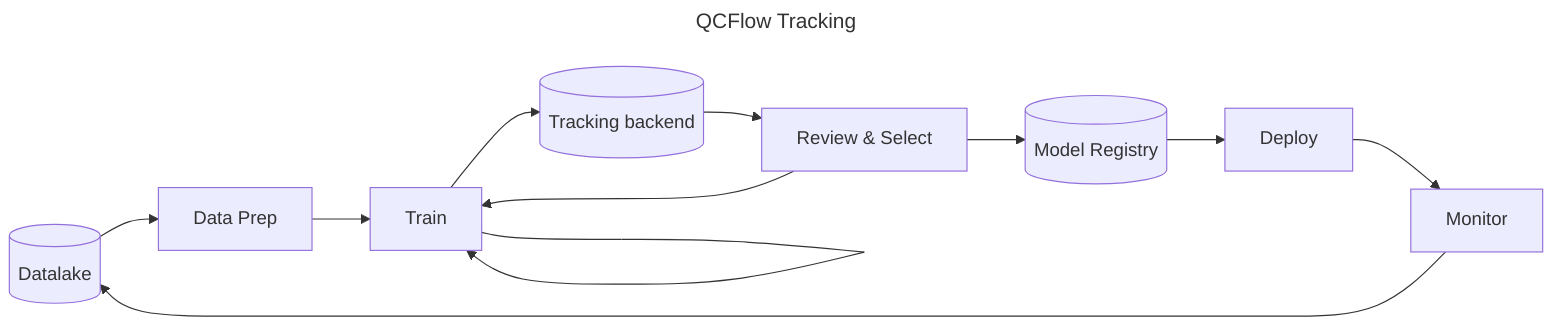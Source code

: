 ---
title: QCFlow Tracking
---

flowchart LR 
id4[(Datalake)]
A[Data Prep] -->B[Train]
B --> id1
B --> B
id1 --> C
C[Review & Select]
C --> id2
C --> B
id2 --> D[Deploy]
D --> E[Monitor]
E --> id4
id4 --> A
id1[(Tracking backend)]
id2[(Model Registry)]